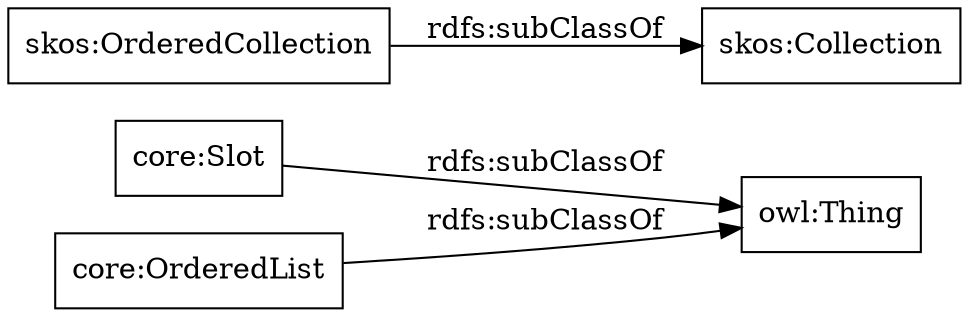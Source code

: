 digraph ar2dtool_diagram { 
rankdir=LR;
size="1000"
node [shape = rectangle, color="black"]; "core:Slot" "core:OrderedList" "skos:OrderedCollection" "skos:Collection" ; /*classes style*/
	"skos:OrderedCollection" -> "skos:Collection" [ label = "rdfs:subClassOf" ];
	"core:Slot" -> "owl:Thing" [ label = "rdfs:subClassOf" ];
	"core:OrderedList" -> "owl:Thing" [ label = "rdfs:subClassOf" ];

}
